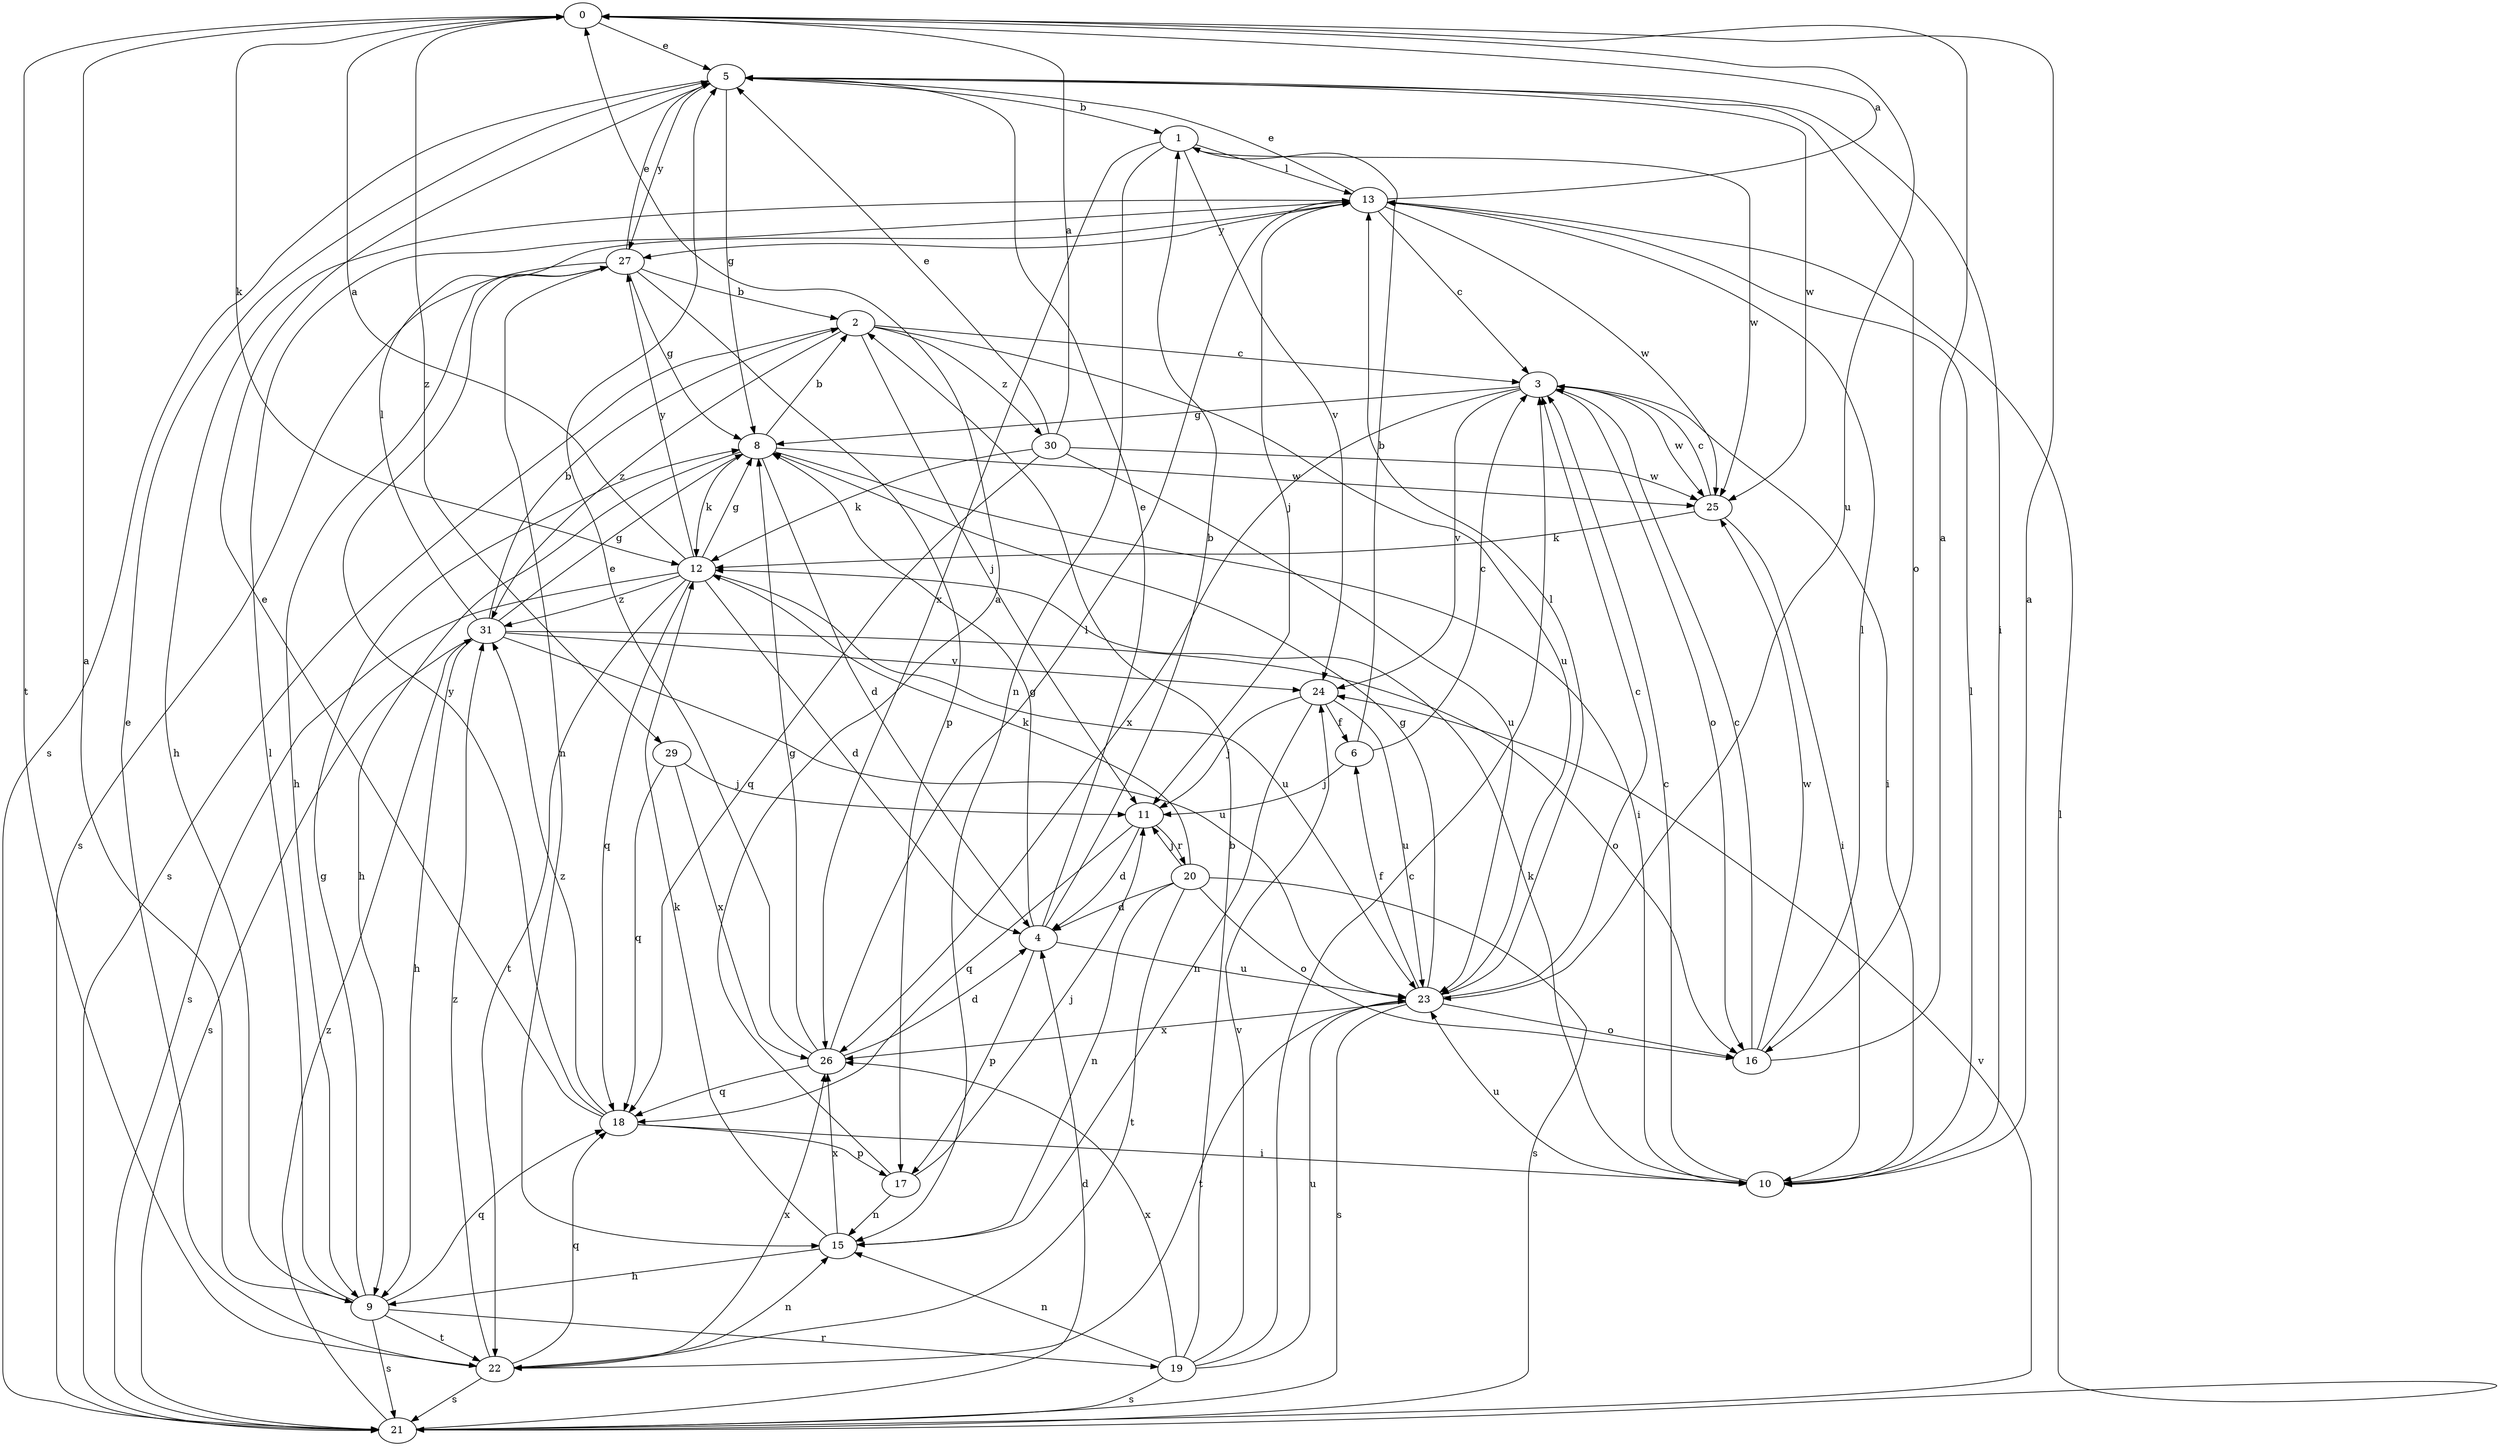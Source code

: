 strict digraph  {
0;
1;
2;
3;
4;
5;
6;
8;
9;
10;
11;
12;
13;
15;
16;
17;
18;
19;
20;
21;
22;
23;
24;
25;
26;
27;
29;
30;
31;
0 -> 5  [label=e];
0 -> 12  [label=k];
0 -> 22  [label=t];
0 -> 23  [label=u];
0 -> 29  [label=z];
1 -> 13  [label=l];
1 -> 15  [label=n];
1 -> 24  [label=v];
1 -> 25  [label=w];
1 -> 26  [label=x];
2 -> 3  [label=c];
2 -> 11  [label=j];
2 -> 21  [label=s];
2 -> 23  [label=u];
2 -> 30  [label=z];
2 -> 31  [label=z];
3 -> 8  [label=g];
3 -> 10  [label=i];
3 -> 16  [label=o];
3 -> 24  [label=v];
3 -> 25  [label=w];
3 -> 26  [label=x];
4 -> 1  [label=b];
4 -> 5  [label=e];
4 -> 8  [label=g];
4 -> 17  [label=p];
4 -> 23  [label=u];
5 -> 1  [label=b];
5 -> 8  [label=g];
5 -> 10  [label=i];
5 -> 16  [label=o];
5 -> 21  [label=s];
5 -> 25  [label=w];
5 -> 27  [label=y];
6 -> 1  [label=b];
6 -> 3  [label=c];
6 -> 11  [label=j];
8 -> 2  [label=b];
8 -> 4  [label=d];
8 -> 9  [label=h];
8 -> 10  [label=i];
8 -> 12  [label=k];
8 -> 25  [label=w];
9 -> 0  [label=a];
9 -> 8  [label=g];
9 -> 13  [label=l];
9 -> 18  [label=q];
9 -> 19  [label=r];
9 -> 21  [label=s];
9 -> 22  [label=t];
10 -> 0  [label=a];
10 -> 3  [label=c];
10 -> 12  [label=k];
10 -> 13  [label=l];
10 -> 23  [label=u];
11 -> 4  [label=d];
11 -> 18  [label=q];
11 -> 20  [label=r];
12 -> 0  [label=a];
12 -> 4  [label=d];
12 -> 8  [label=g];
12 -> 18  [label=q];
12 -> 21  [label=s];
12 -> 22  [label=t];
12 -> 23  [label=u];
12 -> 27  [label=y];
12 -> 31  [label=z];
13 -> 0  [label=a];
13 -> 3  [label=c];
13 -> 5  [label=e];
13 -> 9  [label=h];
13 -> 11  [label=j];
13 -> 25  [label=w];
13 -> 27  [label=y];
15 -> 9  [label=h];
15 -> 12  [label=k];
15 -> 26  [label=x];
16 -> 0  [label=a];
16 -> 3  [label=c];
16 -> 13  [label=l];
16 -> 25  [label=w];
17 -> 0  [label=a];
17 -> 11  [label=j];
17 -> 15  [label=n];
18 -> 5  [label=e];
18 -> 10  [label=i];
18 -> 17  [label=p];
18 -> 27  [label=y];
18 -> 31  [label=z];
19 -> 2  [label=b];
19 -> 3  [label=c];
19 -> 15  [label=n];
19 -> 21  [label=s];
19 -> 23  [label=u];
19 -> 24  [label=v];
19 -> 26  [label=x];
20 -> 4  [label=d];
20 -> 11  [label=j];
20 -> 12  [label=k];
20 -> 15  [label=n];
20 -> 16  [label=o];
20 -> 21  [label=s];
20 -> 22  [label=t];
21 -> 4  [label=d];
21 -> 13  [label=l];
21 -> 24  [label=v];
21 -> 31  [label=z];
22 -> 5  [label=e];
22 -> 15  [label=n];
22 -> 18  [label=q];
22 -> 21  [label=s];
22 -> 26  [label=x];
22 -> 31  [label=z];
23 -> 3  [label=c];
23 -> 6  [label=f];
23 -> 8  [label=g];
23 -> 13  [label=l];
23 -> 16  [label=o];
23 -> 21  [label=s];
23 -> 22  [label=t];
23 -> 26  [label=x];
24 -> 6  [label=f];
24 -> 11  [label=j];
24 -> 15  [label=n];
24 -> 23  [label=u];
25 -> 3  [label=c];
25 -> 10  [label=i];
25 -> 12  [label=k];
26 -> 4  [label=d];
26 -> 5  [label=e];
26 -> 8  [label=g];
26 -> 13  [label=l];
26 -> 18  [label=q];
27 -> 2  [label=b];
27 -> 5  [label=e];
27 -> 8  [label=g];
27 -> 9  [label=h];
27 -> 15  [label=n];
27 -> 17  [label=p];
27 -> 21  [label=s];
29 -> 11  [label=j];
29 -> 18  [label=q];
29 -> 26  [label=x];
30 -> 0  [label=a];
30 -> 5  [label=e];
30 -> 12  [label=k];
30 -> 18  [label=q];
30 -> 23  [label=u];
30 -> 25  [label=w];
31 -> 2  [label=b];
31 -> 8  [label=g];
31 -> 9  [label=h];
31 -> 13  [label=l];
31 -> 16  [label=o];
31 -> 21  [label=s];
31 -> 23  [label=u];
31 -> 24  [label=v];
}
